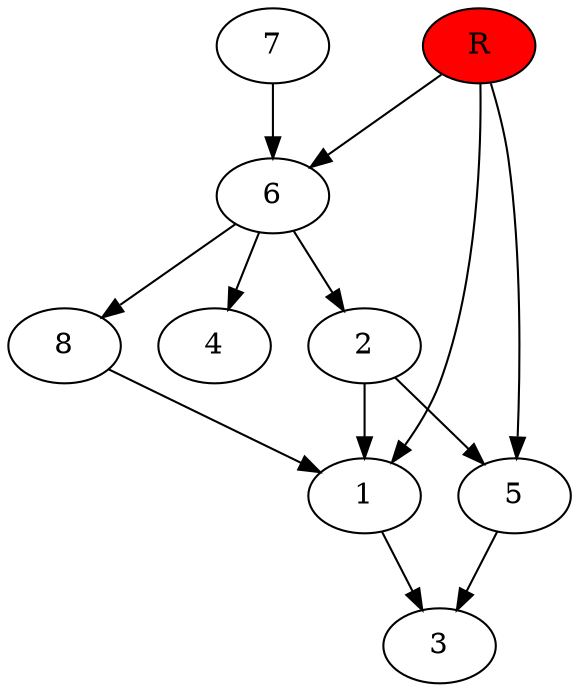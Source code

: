 digraph prb253 {
	1
	2
	3
	4
	5
	6
	7
	8
	R [fillcolor="#ff0000" style=filled]
	1 -> 3
	2 -> 1
	2 -> 5
	5 -> 3
	6 -> 2
	6 -> 4
	6 -> 8
	7 -> 6
	8 -> 1
	R -> 1
	R -> 5
	R -> 6
}
